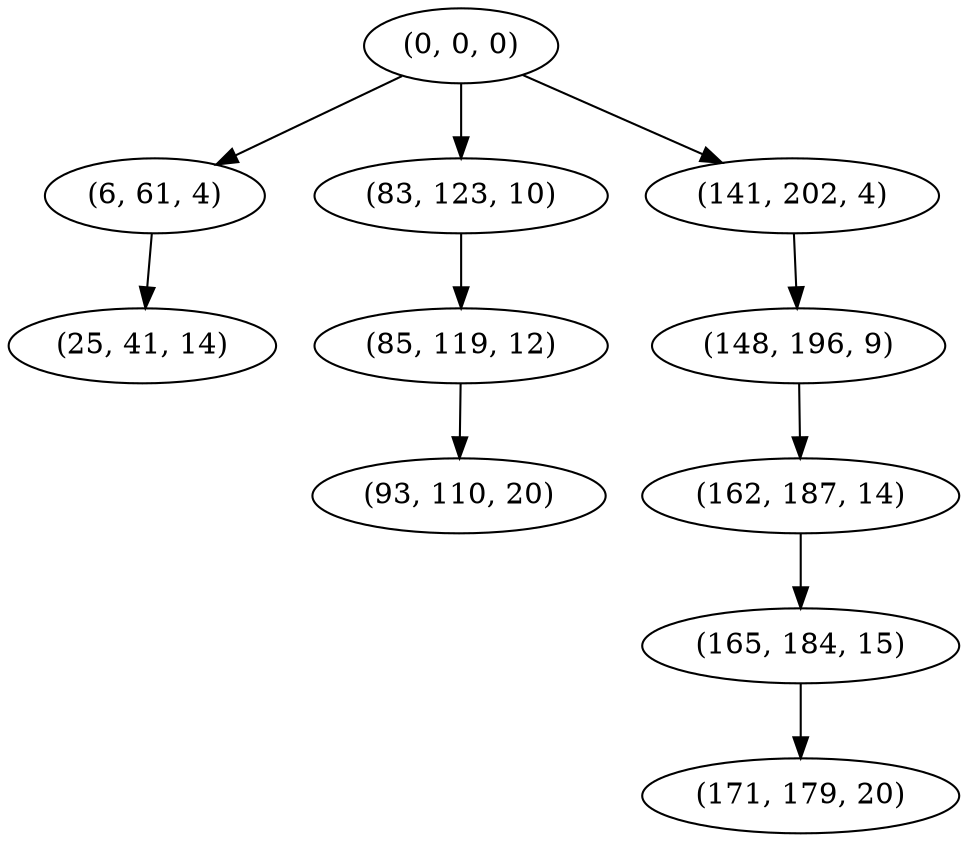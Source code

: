 digraph tree {
    "(0, 0, 0)";
    "(6, 61, 4)";
    "(25, 41, 14)";
    "(83, 123, 10)";
    "(85, 119, 12)";
    "(93, 110, 20)";
    "(141, 202, 4)";
    "(148, 196, 9)";
    "(162, 187, 14)";
    "(165, 184, 15)";
    "(171, 179, 20)";
    "(0, 0, 0)" -> "(6, 61, 4)";
    "(0, 0, 0)" -> "(83, 123, 10)";
    "(0, 0, 0)" -> "(141, 202, 4)";
    "(6, 61, 4)" -> "(25, 41, 14)";
    "(83, 123, 10)" -> "(85, 119, 12)";
    "(85, 119, 12)" -> "(93, 110, 20)";
    "(141, 202, 4)" -> "(148, 196, 9)";
    "(148, 196, 9)" -> "(162, 187, 14)";
    "(162, 187, 14)" -> "(165, 184, 15)";
    "(165, 184, 15)" -> "(171, 179, 20)";
}
